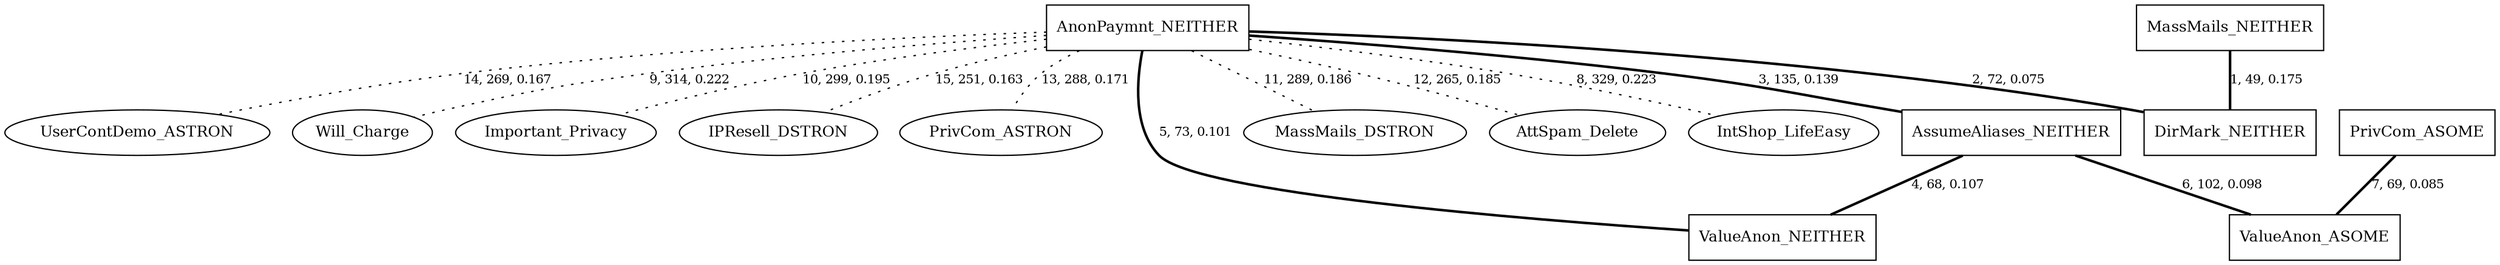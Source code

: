 graph G{
    ValueAnon_ASOME [label="ValueAnon_ASOME", fontsize=12, shape=box];
    DirMark_NEITHER [label="DirMark_NEITHER", fontsize=12, shape=box];
    UserContDemo_ASTRON [label="UserContDemo_ASTRON", fontsize=12];
    Will_Charge [label="Will_Charge", fontsize=12];
    MassMails_NEITHER [label="MassMails_NEITHER", fontsize=12, shape=box];
    Important_Privacy [label="Important_Privacy", fontsize=12];
    IPResell_DSTRON [label="IPResell_DSTRON", fontsize=12];
    PrivCom_ASTRON [label="PrivCom_ASTRON", fontsize=12];
    ValueAnon_NEITHER [label="ValueAnon_NEITHER", fontsize=12, shape=box];
    MassMails_DSTRON [label="MassMails_DSTRON", fontsize=12];
    AttSpam_Delete [label="AttSpam_Delete", fontsize=12];
    IntShop_LifeEasy [label="IntShop_LifeEasy", fontsize=12];
    AssumeAliases_NEITHER [label="AssumeAliases_NEITHER", fontsize=12, shape=box];
    AnonPaymnt_NEITHER [label="AnonPaymnt_NEITHER", fontsize=12, shape=box];
    PrivCom_ASOME [label="PrivCom_ASOME", fontsize=12, shape=box];
    PrivCom_ASOME -- ValueAnon_ASOME [label="7, 69, 0.085", fontsize=10, style=bold];
    AssumeAliases_NEITHER -- ValueAnon_NEITHER [label="4, 68, 0.107", fontsize=10, style=bold];
    AnonPaymnt_NEITHER -- AssumeAliases_NEITHER [label="3, 135, 0.139", fontsize=10, style=bold];
    AnonPaymnt_NEITHER -- IntShop_LifeEasy [label="8, 329, 0.223", fontsize=10, style=dotted];
    AnonPaymnt_NEITHER -- AttSpam_Delete [label="12, 265, 0.185", fontsize=10, style=dotted];
    MassMails_NEITHER -- DirMark_NEITHER [label="1, 49, 0.175", fontsize=10, style=bold];
    AnonPaymnt_NEITHER -- MassMails_DSTRON [label="11, 289, 0.186", fontsize=10, style=dotted];
    AnonPaymnt_NEITHER -- ValueAnon_NEITHER [label="5, 73, 0.101", fontsize=10, style=bold];
    AnonPaymnt_NEITHER -- PrivCom_ASTRON [label="13, 288, 0.171", fontsize=10, style=dotted];
    AssumeAliases_NEITHER -- ValueAnon_ASOME [label="6, 102, 0.098", fontsize=10, style=bold];
    AnonPaymnt_NEITHER -- IPResell_DSTRON [label="15, 251, 0.163", fontsize=10, style=dotted];
    AnonPaymnt_NEITHER -- Important_Privacy [label="10, 299, 0.195", fontsize=10, style=dotted];
    AnonPaymnt_NEITHER -- Will_Charge [label="9, 314, 0.222", fontsize=10, style=dotted];
    AnonPaymnt_NEITHER -- UserContDemo_ASTRON [label="14, 269, 0.167", fontsize=10, style=dotted];
    AnonPaymnt_NEITHER -- DirMark_NEITHER [label="2, 72, 0.075", fontsize=10, style=bold];
}
